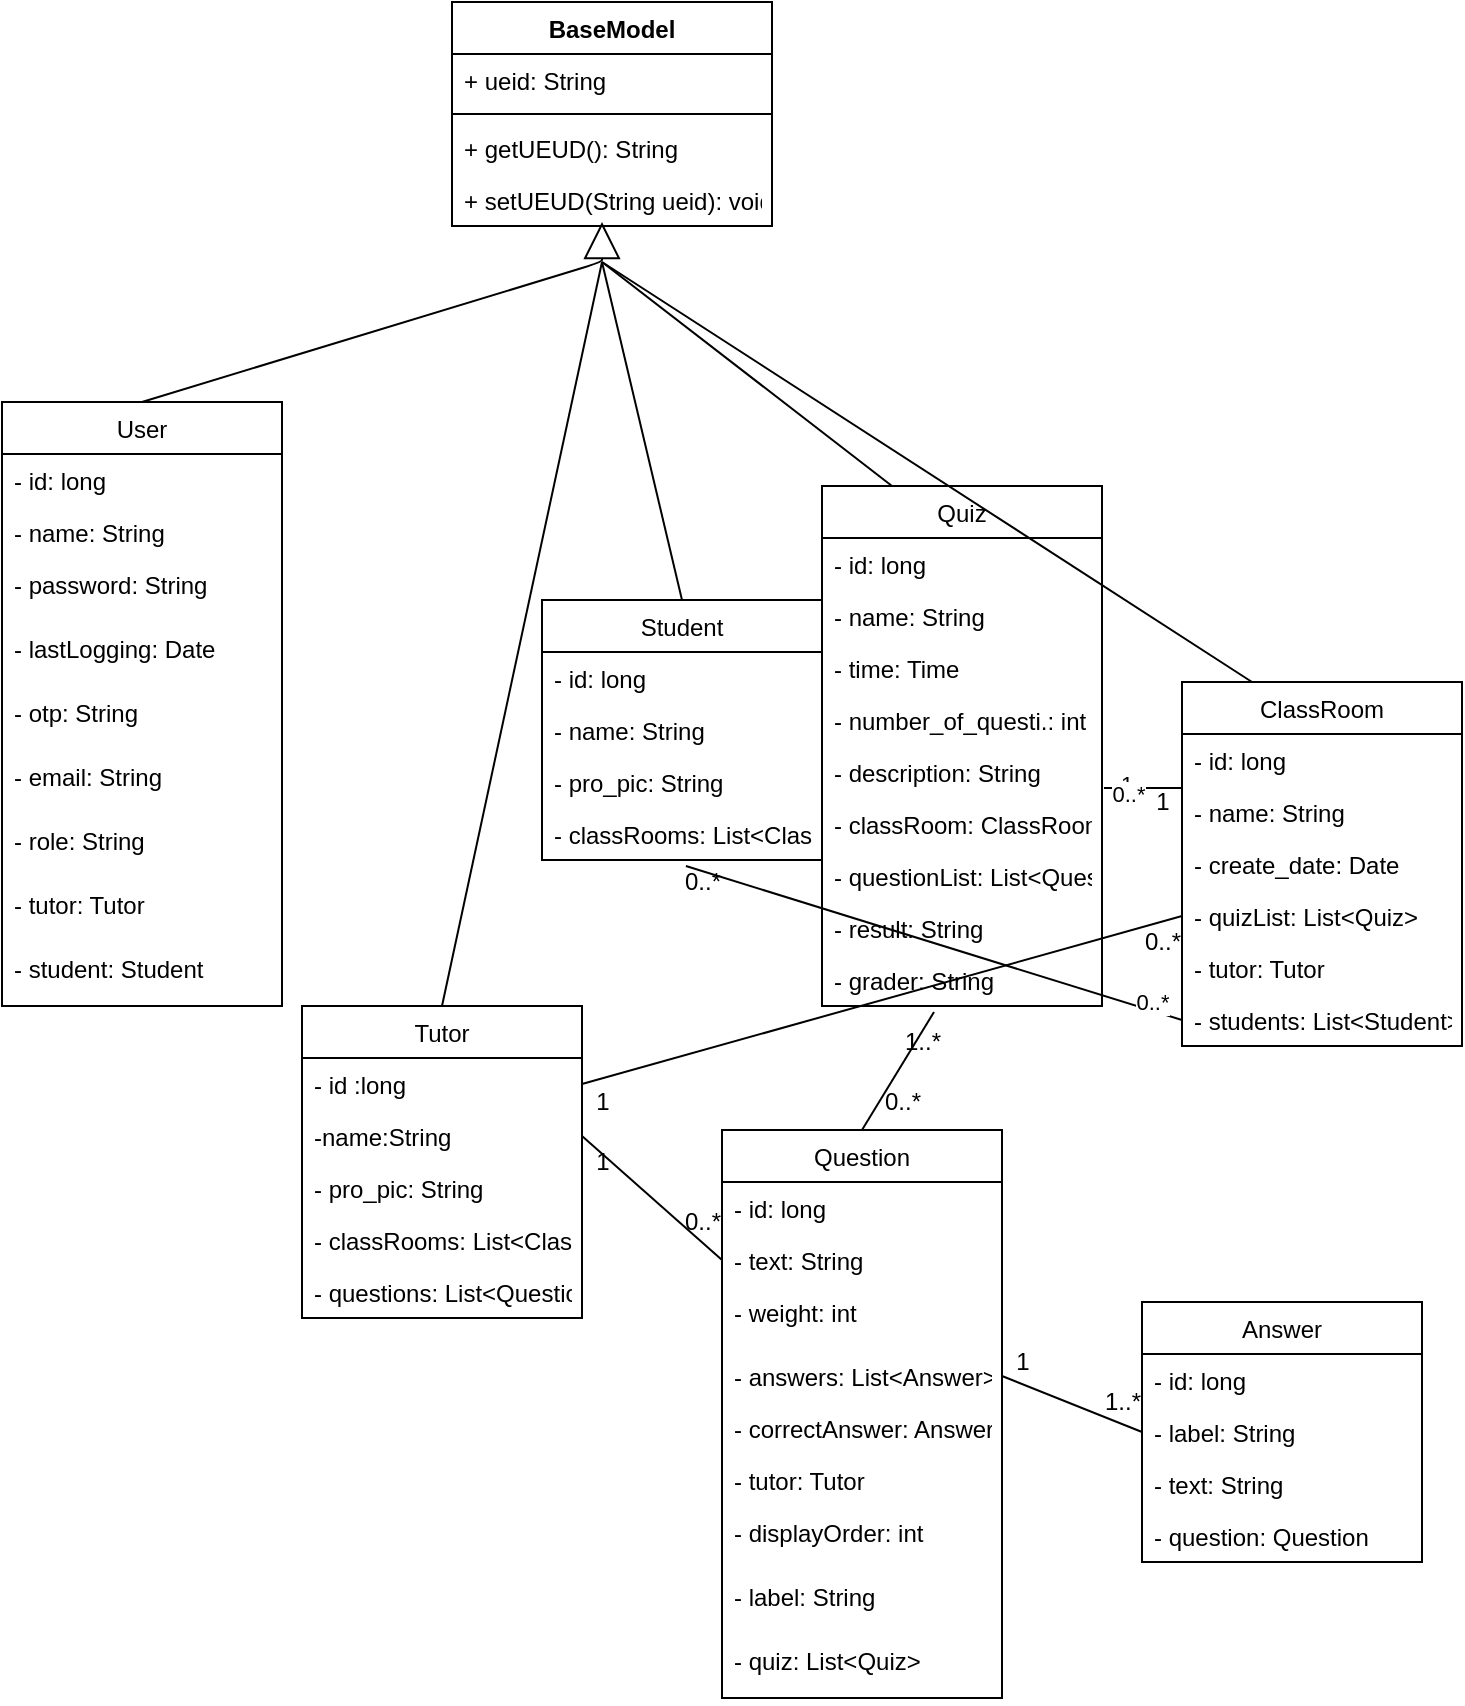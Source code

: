 <mxfile version="13.8.7" type="device"><diagram id="jQuKTvsw9mh35vLR_8Zc" name="Page-1"><mxGraphModel dx="868" dy="393" grid="1" gridSize="10" guides="1" tooltips="1" connect="1" arrows="1" fold="1" page="1" pageScale="1" pageWidth="850" pageHeight="1100" math="0" shadow="0"><root><mxCell id="0"/><mxCell id="1" parent="0"/><mxCell id="krzE3lyDICHIsOjB-pBK-1" value="User" style="swimlane;fontStyle=0;childLayout=stackLayout;horizontal=1;startSize=26;fillColor=none;horizontalStack=0;resizeParent=1;resizeParentMax=0;resizeLast=0;collapsible=1;marginBottom=0;" vertex="1" parent="1"><mxGeometry x="40" y="210" width="140" height="302" as="geometry"/></mxCell><mxCell id="krzE3lyDICHIsOjB-pBK-2" value="- id: long" style="text;strokeColor=none;fillColor=none;align=left;verticalAlign=top;spacingLeft=4;spacingRight=4;overflow=hidden;rotatable=0;points=[[0,0.5],[1,0.5]];portConstraint=eastwest;" vertex="1" parent="krzE3lyDICHIsOjB-pBK-1"><mxGeometry y="26" width="140" height="26" as="geometry"/></mxCell><mxCell id="krzE3lyDICHIsOjB-pBK-3" value="- name: String" style="text;strokeColor=none;fillColor=none;align=left;verticalAlign=top;spacingLeft=4;spacingRight=4;overflow=hidden;rotatable=0;points=[[0,0.5],[1,0.5]];portConstraint=eastwest;" vertex="1" parent="krzE3lyDICHIsOjB-pBK-1"><mxGeometry y="52" width="140" height="26" as="geometry"/></mxCell><mxCell id="krzE3lyDICHIsOjB-pBK-4" value="- password: String" style="text;strokeColor=none;fillColor=none;align=left;verticalAlign=top;spacingLeft=4;spacingRight=4;overflow=hidden;rotatable=0;points=[[0,0.5],[1,0.5]];portConstraint=eastwest;" vertex="1" parent="krzE3lyDICHIsOjB-pBK-1"><mxGeometry y="78" width="140" height="32" as="geometry"/></mxCell><mxCell id="krzE3lyDICHIsOjB-pBK-9" value="- lastLogging: Date" style="text;strokeColor=none;fillColor=none;align=left;verticalAlign=top;spacingLeft=4;spacingRight=4;overflow=hidden;rotatable=0;points=[[0,0.5],[1,0.5]];portConstraint=eastwest;" vertex="1" parent="krzE3lyDICHIsOjB-pBK-1"><mxGeometry y="110" width="140" height="32" as="geometry"/></mxCell><mxCell id="krzE3lyDICHIsOjB-pBK-10" value="- otp: String" style="text;strokeColor=none;fillColor=none;align=left;verticalAlign=top;spacingLeft=4;spacingRight=4;overflow=hidden;rotatable=0;points=[[0,0.5],[1,0.5]];portConstraint=eastwest;" vertex="1" parent="krzE3lyDICHIsOjB-pBK-1"><mxGeometry y="142" width="140" height="32" as="geometry"/></mxCell><mxCell id="krzE3lyDICHIsOjB-pBK-11" value="- email: String" style="text;strokeColor=none;fillColor=none;align=left;verticalAlign=top;spacingLeft=4;spacingRight=4;overflow=hidden;rotatable=0;points=[[0,0.5],[1,0.5]];portConstraint=eastwest;" vertex="1" parent="krzE3lyDICHIsOjB-pBK-1"><mxGeometry y="174" width="140" height="32" as="geometry"/></mxCell><mxCell id="krzE3lyDICHIsOjB-pBK-12" value="- role: String" style="text;strokeColor=none;fillColor=none;align=left;verticalAlign=top;spacingLeft=4;spacingRight=4;overflow=hidden;rotatable=0;points=[[0,0.5],[1,0.5]];portConstraint=eastwest;" vertex="1" parent="krzE3lyDICHIsOjB-pBK-1"><mxGeometry y="206" width="140" height="32" as="geometry"/></mxCell><mxCell id="krzE3lyDICHIsOjB-pBK-35" value="- tutor: Tutor" style="text;strokeColor=none;fillColor=none;align=left;verticalAlign=top;spacingLeft=4;spacingRight=4;overflow=hidden;rotatable=0;points=[[0,0.5],[1,0.5]];portConstraint=eastwest;" vertex="1" parent="krzE3lyDICHIsOjB-pBK-1"><mxGeometry y="238" width="140" height="32" as="geometry"/></mxCell><mxCell id="krzE3lyDICHIsOjB-pBK-36" value="- student: Student" style="text;strokeColor=none;fillColor=none;align=left;verticalAlign=top;spacingLeft=4;spacingRight=4;overflow=hidden;rotatable=0;points=[[0,0.5],[1,0.5]];portConstraint=eastwest;" vertex="1" parent="krzE3lyDICHIsOjB-pBK-1"><mxGeometry y="270" width="140" height="32" as="geometry"/></mxCell><mxCell id="krzE3lyDICHIsOjB-pBK-17" value="BaseModel" style="swimlane;fontStyle=1;align=center;verticalAlign=top;childLayout=stackLayout;horizontal=1;startSize=26;horizontalStack=0;resizeParent=1;resizeParentMax=0;resizeLast=0;collapsible=1;marginBottom=0;" vertex="1" parent="1"><mxGeometry x="265" y="10" width="160" height="112" as="geometry"/></mxCell><mxCell id="krzE3lyDICHIsOjB-pBK-18" value="+ ueid: String" style="text;strokeColor=none;fillColor=none;align=left;verticalAlign=top;spacingLeft=4;spacingRight=4;overflow=hidden;rotatable=0;points=[[0,0.5],[1,0.5]];portConstraint=eastwest;" vertex="1" parent="krzE3lyDICHIsOjB-pBK-17"><mxGeometry y="26" width="160" height="26" as="geometry"/></mxCell><mxCell id="krzE3lyDICHIsOjB-pBK-19" value="" style="line;strokeWidth=1;fillColor=none;align=left;verticalAlign=middle;spacingTop=-1;spacingLeft=3;spacingRight=3;rotatable=0;labelPosition=right;points=[];portConstraint=eastwest;" vertex="1" parent="krzE3lyDICHIsOjB-pBK-17"><mxGeometry y="52" width="160" height="8" as="geometry"/></mxCell><mxCell id="krzE3lyDICHIsOjB-pBK-20" value="+ getUEUD(): String" style="text;strokeColor=none;fillColor=none;align=left;verticalAlign=top;spacingLeft=4;spacingRight=4;overflow=hidden;rotatable=0;points=[[0,0.5],[1,0.5]];portConstraint=eastwest;" vertex="1" parent="krzE3lyDICHIsOjB-pBK-17"><mxGeometry y="60" width="160" height="26" as="geometry"/></mxCell><mxCell id="krzE3lyDICHIsOjB-pBK-21" value="+ setUEUD(String ueid): void" style="text;strokeColor=none;fillColor=none;align=left;verticalAlign=top;spacingLeft=4;spacingRight=4;overflow=hidden;rotatable=0;points=[[0,0.5],[1,0.5]];portConstraint=eastwest;" vertex="1" parent="krzE3lyDICHIsOjB-pBK-17"><mxGeometry y="86" width="160" height="26" as="geometry"/></mxCell><mxCell id="krzE3lyDICHIsOjB-pBK-30" value="Tutor" style="swimlane;fontStyle=0;childLayout=stackLayout;horizontal=1;startSize=26;fillColor=none;horizontalStack=0;resizeParent=1;resizeParentMax=0;resizeLast=0;collapsible=1;marginBottom=0;" vertex="1" parent="1"><mxGeometry x="190" y="512" width="140" height="156" as="geometry"/></mxCell><mxCell id="krzE3lyDICHIsOjB-pBK-31" value="- id :long" style="text;strokeColor=none;fillColor=none;align=left;verticalAlign=top;spacingLeft=4;spacingRight=4;overflow=hidden;rotatable=0;points=[[0,0.5],[1,0.5]];portConstraint=eastwest;" vertex="1" parent="krzE3lyDICHIsOjB-pBK-30"><mxGeometry y="26" width="140" height="26" as="geometry"/></mxCell><mxCell id="krzE3lyDICHIsOjB-pBK-32" value="-name:String" style="text;strokeColor=none;fillColor=none;align=left;verticalAlign=top;spacingLeft=4;spacingRight=4;overflow=hidden;rotatable=0;points=[[0,0.5],[1,0.5]];portConstraint=eastwest;" vertex="1" parent="krzE3lyDICHIsOjB-pBK-30"><mxGeometry y="52" width="140" height="26" as="geometry"/></mxCell><mxCell id="krzE3lyDICHIsOjB-pBK-33" value="- pro_pic: String" style="text;strokeColor=none;fillColor=none;align=left;verticalAlign=top;spacingLeft=4;spacingRight=4;overflow=hidden;rotatable=0;points=[[0,0.5],[1,0.5]];portConstraint=eastwest;" vertex="1" parent="krzE3lyDICHIsOjB-pBK-30"><mxGeometry y="78" width="140" height="26" as="geometry"/></mxCell><mxCell id="krzE3lyDICHIsOjB-pBK-77" value="- classRooms: List&lt;ClassRoom&gt;" style="text;strokeColor=none;fillColor=none;align=left;verticalAlign=top;spacingLeft=4;spacingRight=4;overflow=hidden;rotatable=0;points=[[0,0.5],[1,0.5]];portConstraint=eastwest;" vertex="1" parent="krzE3lyDICHIsOjB-pBK-30"><mxGeometry y="104" width="140" height="26" as="geometry"/></mxCell><mxCell id="krzE3lyDICHIsOjB-pBK-84" value="- questions: List&lt;Question&gt;" style="text;strokeColor=none;fillColor=none;align=left;verticalAlign=top;spacingLeft=4;spacingRight=4;overflow=hidden;rotatable=0;points=[[0,0.5],[1,0.5]];portConstraint=eastwest;" vertex="1" parent="krzE3lyDICHIsOjB-pBK-30"><mxGeometry y="130" width="140" height="26" as="geometry"/></mxCell><mxCell id="krzE3lyDICHIsOjB-pBK-37" value="Student" style="swimlane;fontStyle=0;childLayout=stackLayout;horizontal=1;startSize=26;fillColor=none;horizontalStack=0;resizeParent=1;resizeParentMax=0;resizeLast=0;collapsible=1;marginBottom=0;" vertex="1" parent="1"><mxGeometry x="310" y="309" width="140" height="130" as="geometry"/></mxCell><mxCell id="krzE3lyDICHIsOjB-pBK-38" value="- id: long" style="text;strokeColor=none;fillColor=none;align=left;verticalAlign=top;spacingLeft=4;spacingRight=4;overflow=hidden;rotatable=0;points=[[0,0.5],[1,0.5]];portConstraint=eastwest;" vertex="1" parent="krzE3lyDICHIsOjB-pBK-37"><mxGeometry y="26" width="140" height="26" as="geometry"/></mxCell><mxCell id="krzE3lyDICHIsOjB-pBK-39" value="- name: String" style="text;strokeColor=none;fillColor=none;align=left;verticalAlign=top;spacingLeft=4;spacingRight=4;overflow=hidden;rotatable=0;points=[[0,0.5],[1,0.5]];portConstraint=eastwest;" vertex="1" parent="krzE3lyDICHIsOjB-pBK-37"><mxGeometry y="52" width="140" height="26" as="geometry"/></mxCell><mxCell id="krzE3lyDICHIsOjB-pBK-40" value="- pro_pic: String" style="text;strokeColor=none;fillColor=none;align=left;verticalAlign=top;spacingLeft=4;spacingRight=4;overflow=hidden;rotatable=0;points=[[0,0.5],[1,0.5]];portConstraint=eastwest;" vertex="1" parent="krzE3lyDICHIsOjB-pBK-37"><mxGeometry y="78" width="140" height="26" as="geometry"/></mxCell><mxCell id="krzE3lyDICHIsOjB-pBK-112" value="- classRooms: List&lt;ClassRoom&gt;" style="text;strokeColor=none;fillColor=none;align=left;verticalAlign=top;spacingLeft=4;spacingRight=4;overflow=hidden;rotatable=0;points=[[0,0.5],[1,0.5]];portConstraint=eastwest;" vertex="1" parent="krzE3lyDICHIsOjB-pBK-37"><mxGeometry y="104" width="140" height="26" as="geometry"/></mxCell><mxCell id="krzE3lyDICHIsOjB-pBK-43" value="" style="endArrow=block;endSize=16;endFill=0;html=1;exitX=0.5;exitY=0;exitDx=0;exitDy=0;" edge="1" parent="1" source="krzE3lyDICHIsOjB-pBK-1"><mxGeometry x="0.003" width="160" relative="1" as="geometry"><mxPoint x="90" y="160" as="sourcePoint"/><mxPoint x="340" y="120" as="targetPoint"/><Array as="points"><mxPoint x="340" y="140"/></Array><mxPoint as="offset"/></mxGeometry></mxCell><mxCell id="krzE3lyDICHIsOjB-pBK-44" value="" style="endArrow=none;html=1;exitX=0.5;exitY=0;exitDx=0;exitDy=0;" edge="1" parent="1" source="krzE3lyDICHIsOjB-pBK-30"><mxGeometry width="50" height="50" relative="1" as="geometry"><mxPoint x="380" y="210" as="sourcePoint"/><mxPoint x="340" y="140" as="targetPoint"/></mxGeometry></mxCell><mxCell id="krzE3lyDICHIsOjB-pBK-45" value="" style="endArrow=none;html=1;exitX=0.5;exitY=0;exitDx=0;exitDy=0;" edge="1" parent="1" source="krzE3lyDICHIsOjB-pBK-37"><mxGeometry width="50" height="50" relative="1" as="geometry"><mxPoint x="290" y="230" as="sourcePoint"/><mxPoint x="340" y="140" as="targetPoint"/></mxGeometry></mxCell><mxCell id="krzE3lyDICHIsOjB-pBK-46" value="Quiz" style="swimlane;fontStyle=0;childLayout=stackLayout;horizontal=1;startSize=26;fillColor=none;horizontalStack=0;resizeParent=1;resizeParentMax=0;resizeLast=0;collapsible=1;marginBottom=0;" vertex="1" parent="1"><mxGeometry x="450" y="252" width="140" height="260" as="geometry"/></mxCell><mxCell id="krzE3lyDICHIsOjB-pBK-47" value="- id: long" style="text;strokeColor=none;fillColor=none;align=left;verticalAlign=top;spacingLeft=4;spacingRight=4;overflow=hidden;rotatable=0;points=[[0,0.5],[1,0.5]];portConstraint=eastwest;" vertex="1" parent="krzE3lyDICHIsOjB-pBK-46"><mxGeometry y="26" width="140" height="26" as="geometry"/></mxCell><mxCell id="krzE3lyDICHIsOjB-pBK-48" value="- name: String" style="text;strokeColor=none;fillColor=none;align=left;verticalAlign=top;spacingLeft=4;spacingRight=4;overflow=hidden;rotatable=0;points=[[0,0.5],[1,0.5]];portConstraint=eastwest;" vertex="1" parent="krzE3lyDICHIsOjB-pBK-46"><mxGeometry y="52" width="140" height="26" as="geometry"/></mxCell><mxCell id="krzE3lyDICHIsOjB-pBK-49" value="- time: Time" style="text;strokeColor=none;fillColor=none;align=left;verticalAlign=top;spacingLeft=4;spacingRight=4;overflow=hidden;rotatable=0;points=[[0,0.5],[1,0.5]];portConstraint=eastwest;" vertex="1" parent="krzE3lyDICHIsOjB-pBK-46"><mxGeometry y="78" width="140" height="26" as="geometry"/></mxCell><mxCell id="krzE3lyDICHIsOjB-pBK-51" value="- number_of_questi.: int" style="text;strokeColor=none;fillColor=none;align=left;verticalAlign=top;spacingLeft=4;spacingRight=4;overflow=hidden;rotatable=0;points=[[0,0.5],[1,0.5]];portConstraint=eastwest;" vertex="1" parent="krzE3lyDICHIsOjB-pBK-46"><mxGeometry y="104" width="140" height="26" as="geometry"/></mxCell><mxCell id="krzE3lyDICHIsOjB-pBK-52" value="- description: String" style="text;strokeColor=none;fillColor=none;align=left;verticalAlign=top;spacingLeft=4;spacingRight=4;overflow=hidden;rotatable=0;points=[[0,0.5],[1,0.5]];portConstraint=eastwest;" vertex="1" parent="krzE3lyDICHIsOjB-pBK-46"><mxGeometry y="130" width="140" height="26" as="geometry"/></mxCell><mxCell id="krzE3lyDICHIsOjB-pBK-53" value="- classRoom: ClassRoom" style="text;strokeColor=none;fillColor=none;align=left;verticalAlign=top;spacingLeft=4;spacingRight=4;overflow=hidden;rotatable=0;points=[[0,0.5],[1,0.5]];portConstraint=eastwest;" vertex="1" parent="krzE3lyDICHIsOjB-pBK-46"><mxGeometry y="156" width="140" height="26" as="geometry"/></mxCell><mxCell id="krzE3lyDICHIsOjB-pBK-105" value="- questionList: List&lt;Question&gt;" style="text;strokeColor=none;fillColor=none;align=left;verticalAlign=top;spacingLeft=4;spacingRight=4;overflow=hidden;rotatable=0;points=[[0,0.5],[1,0.5]];portConstraint=eastwest;" vertex="1" parent="krzE3lyDICHIsOjB-pBK-46"><mxGeometry y="182" width="140" height="26" as="geometry"/></mxCell><mxCell id="krzE3lyDICHIsOjB-pBK-109" value="- result: String" style="text;strokeColor=none;fillColor=none;align=left;verticalAlign=top;spacingLeft=4;spacingRight=4;overflow=hidden;rotatable=0;points=[[0,0.5],[1,0.5]];portConstraint=eastwest;" vertex="1" parent="krzE3lyDICHIsOjB-pBK-46"><mxGeometry y="208" width="140" height="26" as="geometry"/></mxCell><mxCell id="krzE3lyDICHIsOjB-pBK-110" value="- grader: String" style="text;strokeColor=none;fillColor=none;align=left;verticalAlign=top;spacingLeft=4;spacingRight=4;overflow=hidden;rotatable=0;points=[[0,0.5],[1,0.5]];portConstraint=eastwest;" vertex="1" parent="krzE3lyDICHIsOjB-pBK-46"><mxGeometry y="234" width="140" height="26" as="geometry"/></mxCell><mxCell id="krzE3lyDICHIsOjB-pBK-54" value="" style="endArrow=none;html=1;exitX=0.25;exitY=0;exitDx=0;exitDy=0;" edge="1" parent="1" source="krzE3lyDICHIsOjB-pBK-46"><mxGeometry width="50" height="50" relative="1" as="geometry"><mxPoint x="400" y="360" as="sourcePoint"/><mxPoint x="340" y="140" as="targetPoint"/></mxGeometry></mxCell><mxCell id="krzE3lyDICHIsOjB-pBK-55" value="ClassRoom" style="swimlane;fontStyle=0;childLayout=stackLayout;horizontal=1;startSize=26;fillColor=none;horizontalStack=0;resizeParent=1;resizeParentMax=0;resizeLast=0;collapsible=1;marginBottom=0;" vertex="1" parent="1"><mxGeometry x="630" y="350" width="140" height="182" as="geometry"/></mxCell><mxCell id="krzE3lyDICHIsOjB-pBK-56" value="- id: long" style="text;strokeColor=none;fillColor=none;align=left;verticalAlign=top;spacingLeft=4;spacingRight=4;overflow=hidden;rotatable=0;points=[[0,0.5],[1,0.5]];portConstraint=eastwest;" vertex="1" parent="krzE3lyDICHIsOjB-pBK-55"><mxGeometry y="26" width="140" height="26" as="geometry"/></mxCell><mxCell id="krzE3lyDICHIsOjB-pBK-57" value="- name: String" style="text;strokeColor=none;fillColor=none;align=left;verticalAlign=top;spacingLeft=4;spacingRight=4;overflow=hidden;rotatable=0;points=[[0,0.5],[1,0.5]];portConstraint=eastwest;" vertex="1" parent="krzE3lyDICHIsOjB-pBK-55"><mxGeometry y="52" width="140" height="26" as="geometry"/></mxCell><mxCell id="krzE3lyDICHIsOjB-pBK-58" value="- create_date: Date" style="text;strokeColor=none;fillColor=none;align=left;verticalAlign=top;spacingLeft=4;spacingRight=4;overflow=hidden;rotatable=0;points=[[0,0.5],[1,0.5]];portConstraint=eastwest;" vertex="1" parent="krzE3lyDICHIsOjB-pBK-55"><mxGeometry y="78" width="140" height="26" as="geometry"/></mxCell><mxCell id="krzE3lyDICHIsOjB-pBK-63" value="- quizList: List&lt;Quiz&gt;" style="text;strokeColor=none;fillColor=none;align=left;verticalAlign=top;spacingLeft=4;spacingRight=4;overflow=hidden;rotatable=0;points=[[0,0.5],[1,0.5]];portConstraint=eastwest;" vertex="1" parent="krzE3lyDICHIsOjB-pBK-55"><mxGeometry y="104" width="140" height="26" as="geometry"/></mxCell><mxCell id="krzE3lyDICHIsOjB-pBK-78" value="- tutor: Tutor" style="text;strokeColor=none;fillColor=none;align=left;verticalAlign=top;spacingLeft=4;spacingRight=4;overflow=hidden;rotatable=0;points=[[0,0.5],[1,0.5]];portConstraint=eastwest;" vertex="1" parent="krzE3lyDICHIsOjB-pBK-55"><mxGeometry y="130" width="140" height="26" as="geometry"/></mxCell><mxCell id="krzE3lyDICHIsOjB-pBK-111" value="- students: List&lt;Student&gt;" style="text;strokeColor=none;fillColor=none;align=left;verticalAlign=top;spacingLeft=4;spacingRight=4;overflow=hidden;rotatable=0;points=[[0,0.5],[1,0.5]];portConstraint=eastwest;" vertex="1" parent="krzE3lyDICHIsOjB-pBK-55"><mxGeometry y="156" width="140" height="26" as="geometry"/></mxCell><mxCell id="krzE3lyDICHIsOjB-pBK-59" value="" style="endArrow=none;html=1;exitX=0.25;exitY=0;exitDx=0;exitDy=0;" edge="1" parent="1" source="krzE3lyDICHIsOjB-pBK-55"><mxGeometry width="50" height="50" relative="1" as="geometry"><mxPoint x="525" y="320" as="sourcePoint"/><mxPoint x="340" y="140" as="targetPoint"/></mxGeometry></mxCell><mxCell id="krzE3lyDICHIsOjB-pBK-60" value="" style="endArrow=none;html=1;exitX=0;exitY=0.038;exitDx=0;exitDy=0;exitPerimeter=0;entryX=1.007;entryY=0.808;entryDx=0;entryDy=0;entryPerimeter=0;" edge="1" parent="1" source="krzE3lyDICHIsOjB-pBK-57" target="krzE3lyDICHIsOjB-pBK-52"><mxGeometry width="50" height="50" relative="1" as="geometry"><mxPoint x="675" y="410" as="sourcePoint"/><mxPoint x="350" y="150" as="targetPoint"/></mxGeometry></mxCell><mxCell id="krzE3lyDICHIsOjB-pBK-67" value="1" style="edgeLabel;html=1;align=center;verticalAlign=middle;resizable=0;points=[];" vertex="1" connectable="0" parent="krzE3lyDICHIsOjB-pBK-60"><mxGeometry x="0.455" y="-2" relative="1" as="geometry"><mxPoint as="offset"/></mxGeometry></mxCell><mxCell id="krzE3lyDICHIsOjB-pBK-75" value="0..*" style="edgeLabel;html=1;align=center;verticalAlign=middle;resizable=0;points=[];" vertex="1" connectable="0" parent="krzE3lyDICHIsOjB-pBK-60"><mxGeometry x="0.375" y="3" relative="1" as="geometry"><mxPoint as="offset"/></mxGeometry></mxCell><mxCell id="krzE3lyDICHIsOjB-pBK-62" value="1" style="text;html=1;align=center;verticalAlign=middle;resizable=0;points=[];autosize=1;" vertex="1" parent="1"><mxGeometry x="610" y="400" width="20" height="20" as="geometry"/></mxCell><mxCell id="krzE3lyDICHIsOjB-pBK-65" value="&lt;span style=&quot;color: rgba(0 , 0 , 0 , 0) ; font-family: monospace ; font-size: 0px&quot;&gt;1&lt;/span&gt;" style="text;html=1;align=center;verticalAlign=middle;resizable=0;points=[];autosize=1;" vertex="1" parent="1"><mxGeometry x="600" y="450" width="20" height="20" as="geometry"/></mxCell><mxCell id="krzE3lyDICHIsOjB-pBK-71" value="" style="endArrow=none;html=1;exitX=1;exitY=0.5;exitDx=0;exitDy=0;entryX=0;entryY=0.5;entryDx=0;entryDy=0;" edge="1" parent="1" source="krzE3lyDICHIsOjB-pBK-31" target="krzE3lyDICHIsOjB-pBK-63"><mxGeometry width="50" height="50" relative="1" as="geometry"><mxPoint x="420" y="590" as="sourcePoint"/><mxPoint x="265" y="419" as="targetPoint"/></mxGeometry></mxCell><mxCell id="krzE3lyDICHIsOjB-pBK-74" value="0..*" style="text;html=1;align=center;verticalAlign=middle;resizable=0;points=[];autosize=1;" vertex="1" parent="1"><mxGeometry x="605" y="470" width="30" height="20" as="geometry"/></mxCell><mxCell id="krzE3lyDICHIsOjB-pBK-76" value="1" style="text;html=1;align=center;verticalAlign=middle;resizable=0;points=[];autosize=1;" vertex="1" parent="1"><mxGeometry x="330" y="550" width="20" height="20" as="geometry"/></mxCell><mxCell id="krzE3lyDICHIsOjB-pBK-79" value="Question" style="swimlane;fontStyle=0;childLayout=stackLayout;horizontal=1;startSize=26;fillColor=none;horizontalStack=0;resizeParent=1;resizeParentMax=0;resizeLast=0;collapsible=1;marginBottom=0;" vertex="1" parent="1"><mxGeometry x="400" y="574" width="140" height="284" as="geometry"/></mxCell><mxCell id="krzE3lyDICHIsOjB-pBK-80" value="- id: long" style="text;strokeColor=none;fillColor=none;align=left;verticalAlign=top;spacingLeft=4;spacingRight=4;overflow=hidden;rotatable=0;points=[[0,0.5],[1,0.5]];portConstraint=eastwest;" vertex="1" parent="krzE3lyDICHIsOjB-pBK-79"><mxGeometry y="26" width="140" height="26" as="geometry"/></mxCell><mxCell id="krzE3lyDICHIsOjB-pBK-81" value="- text: String" style="text;strokeColor=none;fillColor=none;align=left;verticalAlign=top;spacingLeft=4;spacingRight=4;overflow=hidden;rotatable=0;points=[[0,0.5],[1,0.5]];portConstraint=eastwest;" vertex="1" parent="krzE3lyDICHIsOjB-pBK-79"><mxGeometry y="52" width="140" height="26" as="geometry"/></mxCell><mxCell id="krzE3lyDICHIsOjB-pBK-82" value="- weight: int" style="text;strokeColor=none;fillColor=none;align=left;verticalAlign=top;spacingLeft=4;spacingRight=4;overflow=hidden;rotatable=0;points=[[0,0.5],[1,0.5]];portConstraint=eastwest;" vertex="1" parent="krzE3lyDICHIsOjB-pBK-79"><mxGeometry y="78" width="140" height="32" as="geometry"/></mxCell><mxCell id="krzE3lyDICHIsOjB-pBK-83" value="- answers: List&lt;Answer&gt;" style="text;strokeColor=none;fillColor=none;align=left;verticalAlign=top;spacingLeft=4;spacingRight=4;overflow=hidden;rotatable=0;points=[[0,0.5],[1,0.5]];portConstraint=eastwest;" vertex="1" parent="krzE3lyDICHIsOjB-pBK-79"><mxGeometry y="110" width="140" height="26" as="geometry"/></mxCell><mxCell id="krzE3lyDICHIsOjB-pBK-87" value="- correctAnswer: Answer" style="text;strokeColor=none;fillColor=none;align=left;verticalAlign=top;spacingLeft=4;spacingRight=4;overflow=hidden;rotatable=0;points=[[0,0.5],[1,0.5]];portConstraint=eastwest;" vertex="1" parent="krzE3lyDICHIsOjB-pBK-79"><mxGeometry y="136" width="140" height="26" as="geometry"/></mxCell><mxCell id="krzE3lyDICHIsOjB-pBK-88" value="- tutor: Tutor" style="text;strokeColor=none;fillColor=none;align=left;verticalAlign=top;spacingLeft=4;spacingRight=4;overflow=hidden;rotatable=0;points=[[0,0.5],[1,0.5]];portConstraint=eastwest;" vertex="1" parent="krzE3lyDICHIsOjB-pBK-79"><mxGeometry y="162" width="140" height="26" as="geometry"/></mxCell><mxCell id="krzE3lyDICHIsOjB-pBK-91" value="- displayOrder: int" style="text;strokeColor=none;fillColor=none;align=left;verticalAlign=top;spacingLeft=4;spacingRight=4;overflow=hidden;rotatable=0;points=[[0,0.5],[1,0.5]];portConstraint=eastwest;" vertex="1" parent="krzE3lyDICHIsOjB-pBK-79"><mxGeometry y="188" width="140" height="32" as="geometry"/></mxCell><mxCell id="krzE3lyDICHIsOjB-pBK-92" value="- label: String" style="text;strokeColor=none;fillColor=none;align=left;verticalAlign=top;spacingLeft=4;spacingRight=4;overflow=hidden;rotatable=0;points=[[0,0.5],[1,0.5]];portConstraint=eastwest;" vertex="1" parent="krzE3lyDICHIsOjB-pBK-79"><mxGeometry y="220" width="140" height="32" as="geometry"/></mxCell><mxCell id="krzE3lyDICHIsOjB-pBK-104" value="- quiz: List&lt;Quiz&gt;" style="text;strokeColor=none;fillColor=none;align=left;verticalAlign=top;spacingLeft=4;spacingRight=4;overflow=hidden;rotatable=0;points=[[0,0.5],[1,0.5]];portConstraint=eastwest;" vertex="1" parent="krzE3lyDICHIsOjB-pBK-79"><mxGeometry y="252" width="140" height="32" as="geometry"/></mxCell><mxCell id="krzE3lyDICHIsOjB-pBK-85" value="" style="endArrow=none;html=1;exitX=1;exitY=0.5;exitDx=0;exitDy=0;entryX=0;entryY=0.5;entryDx=0;entryDy=0;" edge="1" parent="1" source="krzE3lyDICHIsOjB-pBK-32" target="krzE3lyDICHIsOjB-pBK-81"><mxGeometry width="50" height="50" relative="1" as="geometry"><mxPoint x="340" y="561" as="sourcePoint"/><mxPoint x="640" y="477" as="targetPoint"/></mxGeometry></mxCell><mxCell id="krzE3lyDICHIsOjB-pBK-86" value="0..*" style="text;html=1;align=center;verticalAlign=middle;resizable=0;points=[];autosize=1;" vertex="1" parent="1"><mxGeometry x="375" y="610" width="30" height="20" as="geometry"/></mxCell><mxCell id="krzE3lyDICHIsOjB-pBK-90" value="1" style="text;html=1;align=center;verticalAlign=middle;resizable=0;points=[];autosize=1;" vertex="1" parent="1"><mxGeometry x="330" y="580" width="20" height="20" as="geometry"/></mxCell><mxCell id="krzE3lyDICHIsOjB-pBK-93" value="Answer" style="swimlane;fontStyle=0;childLayout=stackLayout;horizontal=1;startSize=26;fillColor=none;horizontalStack=0;resizeParent=1;resizeParentMax=0;resizeLast=0;collapsible=1;marginBottom=0;" vertex="1" parent="1"><mxGeometry x="610" y="660" width="140" height="130" as="geometry"/></mxCell><mxCell id="krzE3lyDICHIsOjB-pBK-94" value="- id: long" style="text;strokeColor=none;fillColor=none;align=left;verticalAlign=top;spacingLeft=4;spacingRight=4;overflow=hidden;rotatable=0;points=[[0,0.5],[1,0.5]];portConstraint=eastwest;" vertex="1" parent="krzE3lyDICHIsOjB-pBK-93"><mxGeometry y="26" width="140" height="26" as="geometry"/></mxCell><mxCell id="krzE3lyDICHIsOjB-pBK-95" value="- label: String" style="text;strokeColor=none;fillColor=none;align=left;verticalAlign=top;spacingLeft=4;spacingRight=4;overflow=hidden;rotatable=0;points=[[0,0.5],[1,0.5]];portConstraint=eastwest;" vertex="1" parent="krzE3lyDICHIsOjB-pBK-93"><mxGeometry y="52" width="140" height="26" as="geometry"/></mxCell><mxCell id="krzE3lyDICHIsOjB-pBK-96" value="- text: String" style="text;strokeColor=none;fillColor=none;align=left;verticalAlign=top;spacingLeft=4;spacingRight=4;overflow=hidden;rotatable=0;points=[[0,0.5],[1,0.5]];portConstraint=eastwest;" vertex="1" parent="krzE3lyDICHIsOjB-pBK-93"><mxGeometry y="78" width="140" height="26" as="geometry"/></mxCell><mxCell id="krzE3lyDICHIsOjB-pBK-97" value="- question: Question" style="text;strokeColor=none;fillColor=none;align=left;verticalAlign=top;spacingLeft=4;spacingRight=4;overflow=hidden;rotatable=0;points=[[0,0.5],[1,0.5]];portConstraint=eastwest;" vertex="1" parent="krzE3lyDICHIsOjB-pBK-93"><mxGeometry y="104" width="140" height="26" as="geometry"/></mxCell><mxCell id="krzE3lyDICHIsOjB-pBK-100" value="" style="endArrow=none;html=1;exitX=1;exitY=0.5;exitDx=0;exitDy=0;entryX=0;entryY=0.5;entryDx=0;entryDy=0;" edge="1" parent="1" source="krzE3lyDICHIsOjB-pBK-83" target="krzE3lyDICHIsOjB-pBK-95"><mxGeometry width="50" height="50" relative="1" as="geometry"><mxPoint x="340" y="587" as="sourcePoint"/><mxPoint x="410" y="649" as="targetPoint"/></mxGeometry></mxCell><mxCell id="krzE3lyDICHIsOjB-pBK-101" value="1" style="text;html=1;align=center;verticalAlign=middle;resizable=0;points=[];autosize=1;" vertex="1" parent="1"><mxGeometry x="540" y="680" width="20" height="20" as="geometry"/></mxCell><mxCell id="krzE3lyDICHIsOjB-pBK-102" value="1..*" style="text;html=1;align=center;verticalAlign=middle;resizable=0;points=[];autosize=1;" vertex="1" parent="1"><mxGeometry x="585" y="700" width="30" height="20" as="geometry"/></mxCell><mxCell id="krzE3lyDICHIsOjB-pBK-106" value="" style="endArrow=none;html=1;exitX=0.5;exitY=0;exitDx=0;exitDy=0;entryX=0.7;entryY=-0.25;entryDx=0;entryDy=0;entryPerimeter=0;" edge="1" parent="1" source="krzE3lyDICHIsOjB-pBK-79" target="krzE3lyDICHIsOjB-pBK-107"><mxGeometry width="50" height="50" relative="1" as="geometry"><mxPoint x="340" y="561" as="sourcePoint"/><mxPoint x="640" y="477" as="targetPoint"/></mxGeometry></mxCell><mxCell id="krzE3lyDICHIsOjB-pBK-107" value="1..*" style="text;html=1;align=center;verticalAlign=middle;resizable=0;points=[];autosize=1;" vertex="1" parent="1"><mxGeometry x="485" y="520" width="30" height="20" as="geometry"/></mxCell><mxCell id="krzE3lyDICHIsOjB-pBK-108" value="0..*" style="text;html=1;align=center;verticalAlign=middle;resizable=0;points=[];autosize=1;" vertex="1" parent="1"><mxGeometry x="475" y="550" width="30" height="20" as="geometry"/></mxCell><mxCell id="krzE3lyDICHIsOjB-pBK-113" value="" style="endArrow=none;html=1;exitX=0.514;exitY=1.115;exitDx=0;exitDy=0;entryX=0;entryY=0.5;entryDx=0;entryDy=0;exitPerimeter=0;" edge="1" parent="1" source="krzE3lyDICHIsOjB-pBK-112" target="krzE3lyDICHIsOjB-pBK-111"><mxGeometry width="50" height="50" relative="1" as="geometry"><mxPoint x="340" y="561" as="sourcePoint"/><mxPoint x="640" y="477" as="targetPoint"/></mxGeometry></mxCell><mxCell id="krzE3lyDICHIsOjB-pBK-114" value="0..*" style="edgeLabel;html=1;align=center;verticalAlign=middle;resizable=0;points=[];" vertex="1" connectable="0" parent="krzE3lyDICHIsOjB-pBK-113"><mxGeometry x="0.869" y="4" relative="1" as="geometry"><mxPoint as="offset"/></mxGeometry></mxCell><mxCell id="krzE3lyDICHIsOjB-pBK-115" value="0..*" style="text;html=1;align=center;verticalAlign=middle;resizable=0;points=[];autosize=1;" vertex="1" parent="1"><mxGeometry x="375" y="440" width="30" height="20" as="geometry"/></mxCell></root></mxGraphModel></diagram></mxfile>
